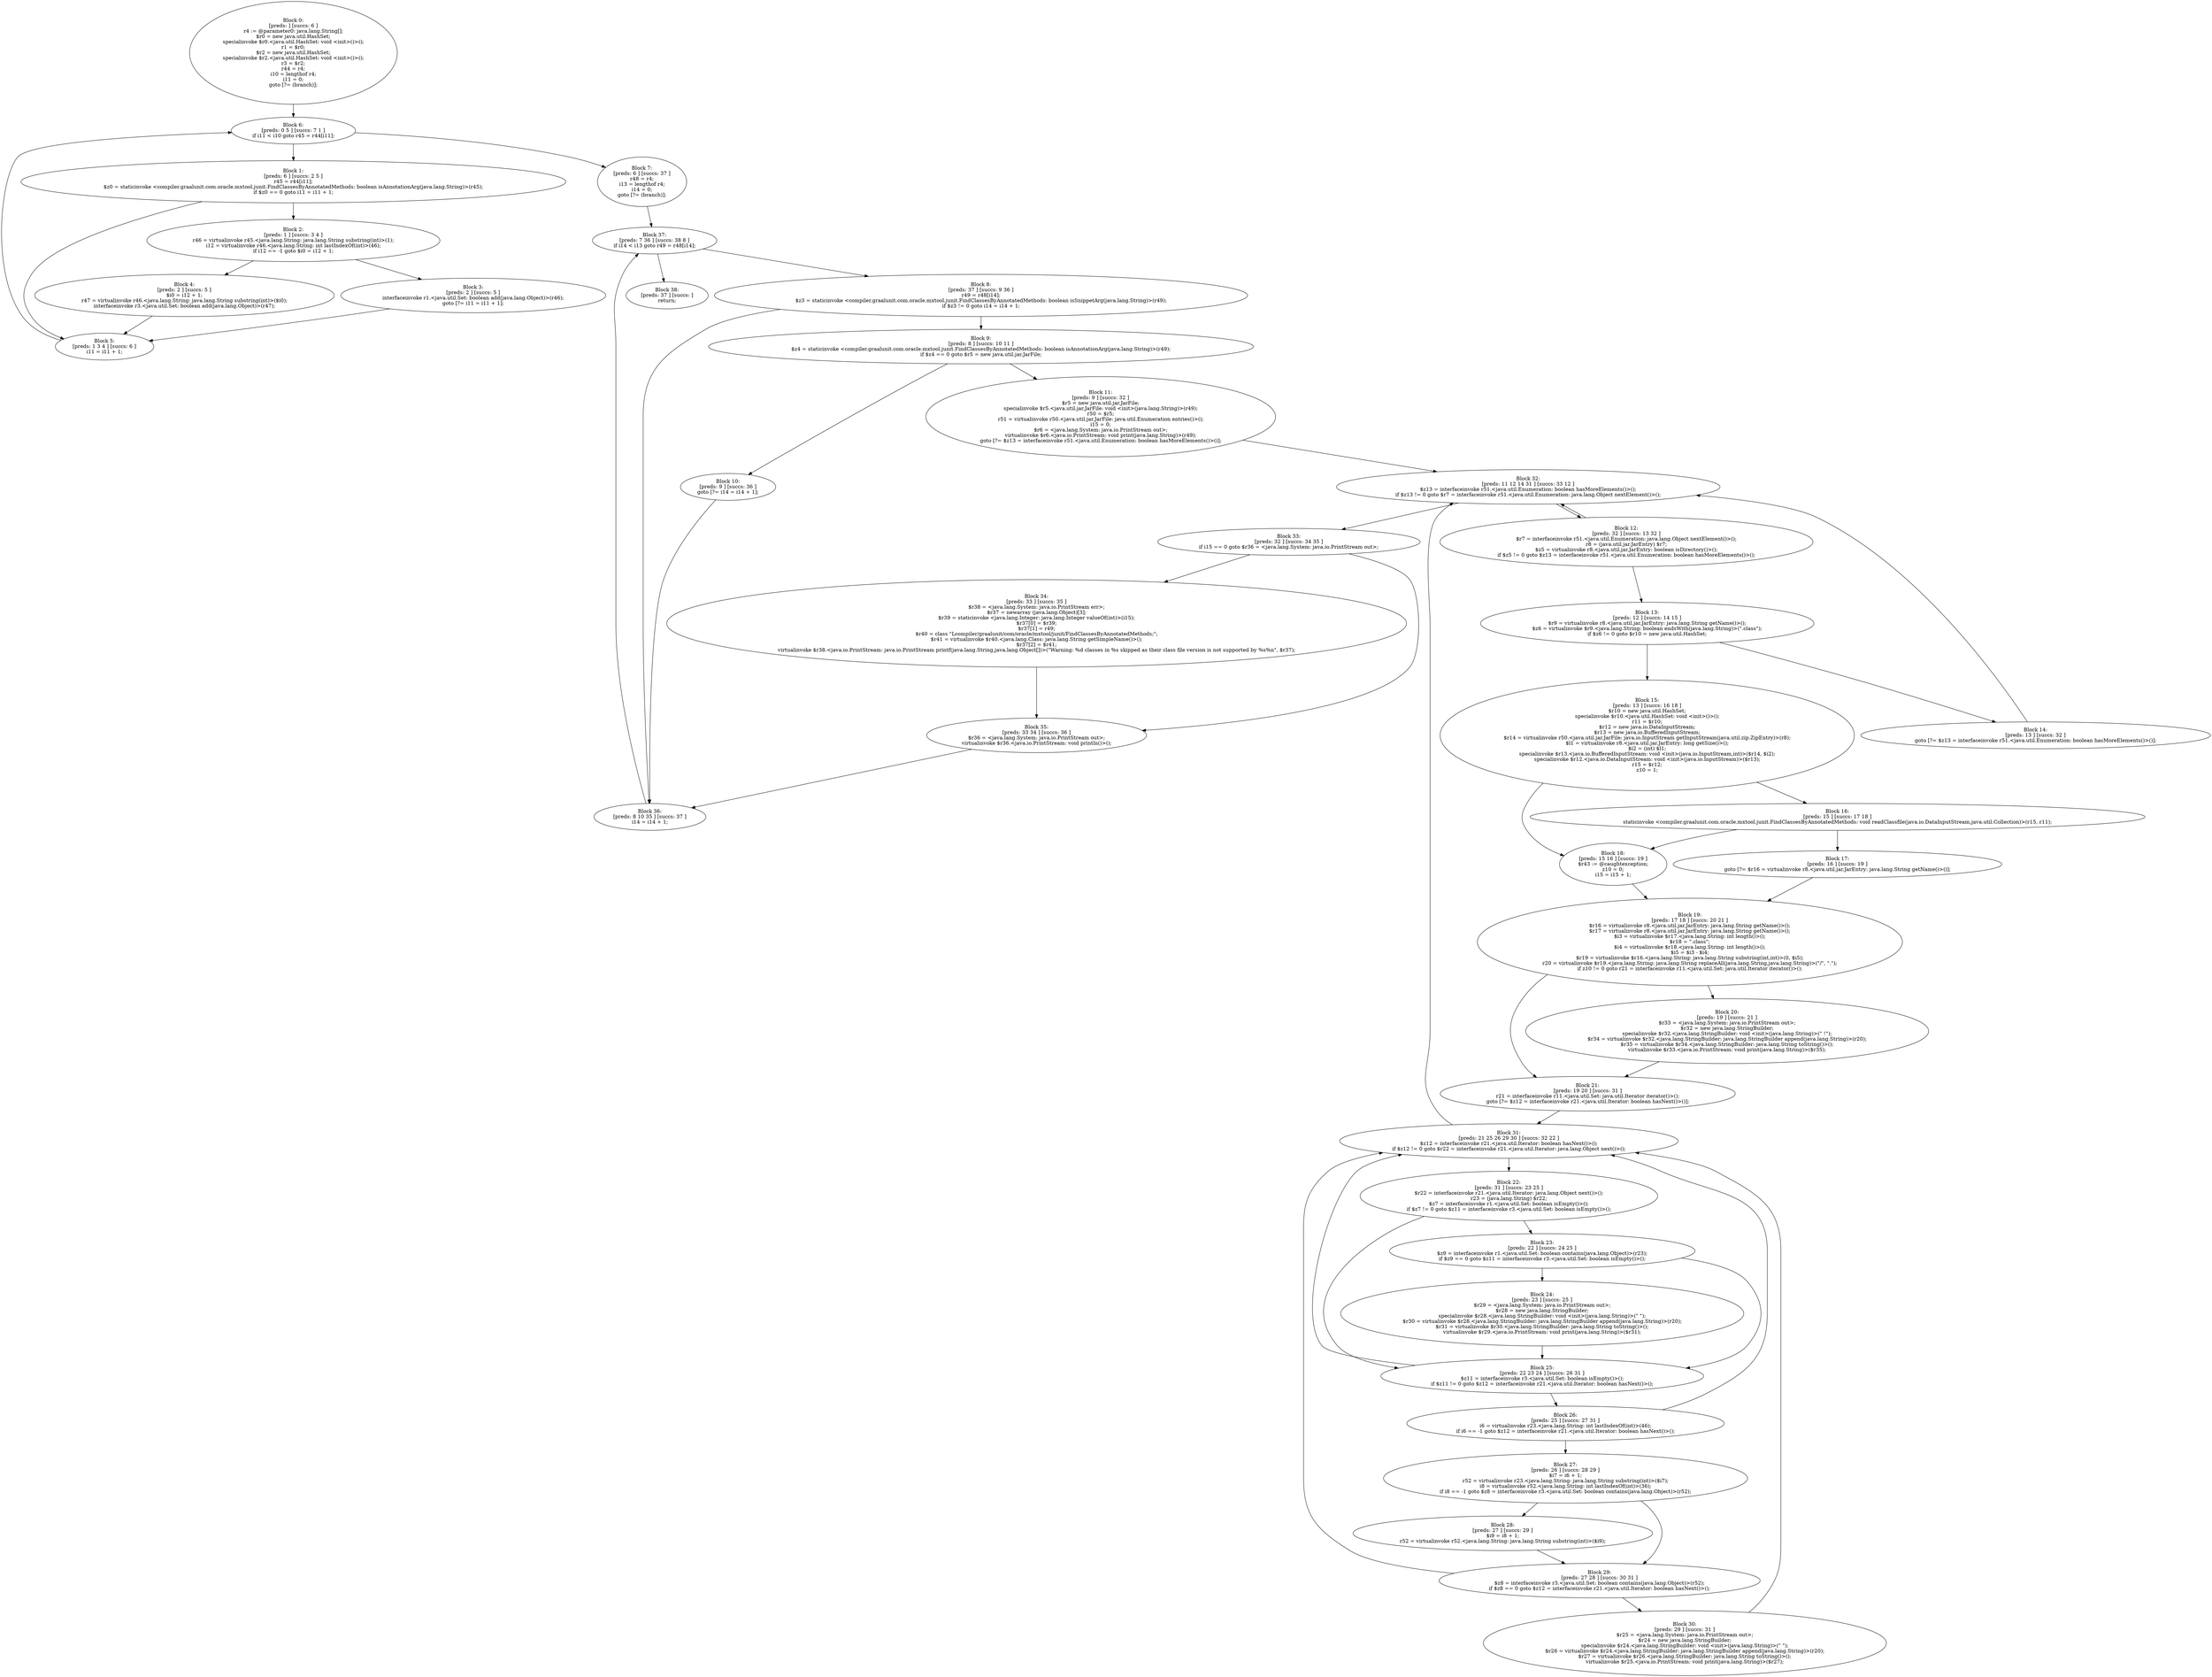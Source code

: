 digraph "unitGraph" {
    "Block 0:
[preds: ] [succs: 6 ]
r4 := @parameter0: java.lang.String[];
$r0 = new java.util.HashSet;
specialinvoke $r0.<java.util.HashSet: void <init>()>();
r1 = $r0;
$r2 = new java.util.HashSet;
specialinvoke $r2.<java.util.HashSet: void <init>()>();
r3 = $r2;
r44 = r4;
i10 = lengthof r4;
i11 = 0;
goto [?= (branch)];
"
    "Block 1:
[preds: 6 ] [succs: 2 5 ]
r45 = r44[i11];
$z0 = staticinvoke <compiler.graalunit.com.oracle.mxtool.junit.FindClassesByAnnotatedMethods: boolean isAnnotationArg(java.lang.String)>(r45);
if $z0 == 0 goto i11 = i11 + 1;
"
    "Block 2:
[preds: 1 ] [succs: 3 4 ]
r46 = virtualinvoke r45.<java.lang.String: java.lang.String substring(int)>(1);
i12 = virtualinvoke r46.<java.lang.String: int lastIndexOf(int)>(46);
if i12 == -1 goto $i0 = i12 + 1;
"
    "Block 3:
[preds: 2 ] [succs: 5 ]
interfaceinvoke r1.<java.util.Set: boolean add(java.lang.Object)>(r46);
goto [?= i11 = i11 + 1];
"
    "Block 4:
[preds: 2 ] [succs: 5 ]
$i0 = i12 + 1;
r47 = virtualinvoke r46.<java.lang.String: java.lang.String substring(int)>($i0);
interfaceinvoke r3.<java.util.Set: boolean add(java.lang.Object)>(r47);
"
    "Block 5:
[preds: 1 3 4 ] [succs: 6 ]
i11 = i11 + 1;
"
    "Block 6:
[preds: 0 5 ] [succs: 7 1 ]
if i11 < i10 goto r45 = r44[i11];
"
    "Block 7:
[preds: 6 ] [succs: 37 ]
r48 = r4;
i13 = lengthof r4;
i14 = 0;
goto [?= (branch)];
"
    "Block 8:
[preds: 37 ] [succs: 9 36 ]
r49 = r48[i14];
$z3 = staticinvoke <compiler.graalunit.com.oracle.mxtool.junit.FindClassesByAnnotatedMethods: boolean isSnippetArg(java.lang.String)>(r49);
if $z3 != 0 goto i14 = i14 + 1;
"
    "Block 9:
[preds: 8 ] [succs: 10 11 ]
$z4 = staticinvoke <compiler.graalunit.com.oracle.mxtool.junit.FindClassesByAnnotatedMethods: boolean isAnnotationArg(java.lang.String)>(r49);
if $z4 == 0 goto $r5 = new java.util.jar.JarFile;
"
    "Block 10:
[preds: 9 ] [succs: 36 ]
goto [?= i14 = i14 + 1];
"
    "Block 11:
[preds: 9 ] [succs: 32 ]
$r5 = new java.util.jar.JarFile;
specialinvoke $r5.<java.util.jar.JarFile: void <init>(java.lang.String)>(r49);
r50 = $r5;
r51 = virtualinvoke r50.<java.util.jar.JarFile: java.util.Enumeration entries()>();
i15 = 0;
$r6 = <java.lang.System: java.io.PrintStream out>;
virtualinvoke $r6.<java.io.PrintStream: void print(java.lang.String)>(r49);
goto [?= $z13 = interfaceinvoke r51.<java.util.Enumeration: boolean hasMoreElements()>()];
"
    "Block 12:
[preds: 32 ] [succs: 13 32 ]
$r7 = interfaceinvoke r51.<java.util.Enumeration: java.lang.Object nextElement()>();
r8 = (java.util.jar.JarEntry) $r7;
$z5 = virtualinvoke r8.<java.util.jar.JarEntry: boolean isDirectory()>();
if $z5 != 0 goto $z13 = interfaceinvoke r51.<java.util.Enumeration: boolean hasMoreElements()>();
"
    "Block 13:
[preds: 12 ] [succs: 14 15 ]
$r9 = virtualinvoke r8.<java.util.jar.JarEntry: java.lang.String getName()>();
$z6 = virtualinvoke $r9.<java.lang.String: boolean endsWith(java.lang.String)>(\".class\");
if $z6 != 0 goto $r10 = new java.util.HashSet;
"
    "Block 14:
[preds: 13 ] [succs: 32 ]
goto [?= $z13 = interfaceinvoke r51.<java.util.Enumeration: boolean hasMoreElements()>()];
"
    "Block 15:
[preds: 13 ] [succs: 16 18 ]
$r10 = new java.util.HashSet;
specialinvoke $r10.<java.util.HashSet: void <init>()>();
r11 = $r10;
$r12 = new java.io.DataInputStream;
$r13 = new java.io.BufferedInputStream;
$r14 = virtualinvoke r50.<java.util.jar.JarFile: java.io.InputStream getInputStream(java.util.zip.ZipEntry)>(r8);
$l1 = virtualinvoke r8.<java.util.jar.JarEntry: long getSize()>();
$i2 = (int) $l1;
specialinvoke $r13.<java.io.BufferedInputStream: void <init>(java.io.InputStream,int)>($r14, $i2);
specialinvoke $r12.<java.io.DataInputStream: void <init>(java.io.InputStream)>($r13);
r15 = $r12;
z10 = 1;
"
    "Block 16:
[preds: 15 ] [succs: 17 18 ]
staticinvoke <compiler.graalunit.com.oracle.mxtool.junit.FindClassesByAnnotatedMethods: void readClassfile(java.io.DataInputStream,java.util.Collection)>(r15, r11);
"
    "Block 17:
[preds: 16 ] [succs: 19 ]
goto [?= $r16 = virtualinvoke r8.<java.util.jar.JarEntry: java.lang.String getName()>()];
"
    "Block 18:
[preds: 15 16 ] [succs: 19 ]
$r43 := @caughtexception;
z10 = 0;
i15 = i15 + 1;
"
    "Block 19:
[preds: 17 18 ] [succs: 20 21 ]
$r16 = virtualinvoke r8.<java.util.jar.JarEntry: java.lang.String getName()>();
$r17 = virtualinvoke r8.<java.util.jar.JarEntry: java.lang.String getName()>();
$i3 = virtualinvoke $r17.<java.lang.String: int length()>();
$r18 = \".class\";
$i4 = virtualinvoke $r18.<java.lang.String: int length()>();
$i5 = $i3 - $i4;
$r19 = virtualinvoke $r16.<java.lang.String: java.lang.String substring(int,int)>(0, $i5);
r20 = virtualinvoke $r19.<java.lang.String: java.lang.String replaceAll(java.lang.String,java.lang.String)>(\"/\", \".\");
if z10 != 0 goto r21 = interfaceinvoke r11.<java.util.Set: java.util.Iterator iterator()>();
"
    "Block 20:
[preds: 19 ] [succs: 21 ]
$r33 = <java.lang.System: java.io.PrintStream out>;
$r32 = new java.lang.StringBuilder;
specialinvoke $r32.<java.lang.StringBuilder: void <init>(java.lang.String)>(\" !\");
$r34 = virtualinvoke $r32.<java.lang.StringBuilder: java.lang.StringBuilder append(java.lang.String)>(r20);
$r35 = virtualinvoke $r34.<java.lang.StringBuilder: java.lang.String toString()>();
virtualinvoke $r33.<java.io.PrintStream: void print(java.lang.String)>($r35);
"
    "Block 21:
[preds: 19 20 ] [succs: 31 ]
r21 = interfaceinvoke r11.<java.util.Set: java.util.Iterator iterator()>();
goto [?= $z12 = interfaceinvoke r21.<java.util.Iterator: boolean hasNext()>()];
"
    "Block 22:
[preds: 31 ] [succs: 23 25 ]
$r22 = interfaceinvoke r21.<java.util.Iterator: java.lang.Object next()>();
r23 = (java.lang.String) $r22;
$z7 = interfaceinvoke r1.<java.util.Set: boolean isEmpty()>();
if $z7 != 0 goto $z11 = interfaceinvoke r3.<java.util.Set: boolean isEmpty()>();
"
    "Block 23:
[preds: 22 ] [succs: 24 25 ]
$z9 = interfaceinvoke r1.<java.util.Set: boolean contains(java.lang.Object)>(r23);
if $z9 == 0 goto $z11 = interfaceinvoke r3.<java.util.Set: boolean isEmpty()>();
"
    "Block 24:
[preds: 23 ] [succs: 25 ]
$r29 = <java.lang.System: java.io.PrintStream out>;
$r28 = new java.lang.StringBuilder;
specialinvoke $r28.<java.lang.StringBuilder: void <init>(java.lang.String)>(\" \");
$r30 = virtualinvoke $r28.<java.lang.StringBuilder: java.lang.StringBuilder append(java.lang.String)>(r20);
$r31 = virtualinvoke $r30.<java.lang.StringBuilder: java.lang.String toString()>();
virtualinvoke $r29.<java.io.PrintStream: void print(java.lang.String)>($r31);
"
    "Block 25:
[preds: 22 23 24 ] [succs: 26 31 ]
$z11 = interfaceinvoke r3.<java.util.Set: boolean isEmpty()>();
if $z11 != 0 goto $z12 = interfaceinvoke r21.<java.util.Iterator: boolean hasNext()>();
"
    "Block 26:
[preds: 25 ] [succs: 27 31 ]
i6 = virtualinvoke r23.<java.lang.String: int lastIndexOf(int)>(46);
if i6 == -1 goto $z12 = interfaceinvoke r21.<java.util.Iterator: boolean hasNext()>();
"
    "Block 27:
[preds: 26 ] [succs: 28 29 ]
$i7 = i6 + 1;
r52 = virtualinvoke r23.<java.lang.String: java.lang.String substring(int)>($i7);
i8 = virtualinvoke r52.<java.lang.String: int lastIndexOf(int)>(36);
if i8 == -1 goto $z8 = interfaceinvoke r3.<java.util.Set: boolean contains(java.lang.Object)>(r52);
"
    "Block 28:
[preds: 27 ] [succs: 29 ]
$i9 = i8 + 1;
r52 = virtualinvoke r52.<java.lang.String: java.lang.String substring(int)>($i9);
"
    "Block 29:
[preds: 27 28 ] [succs: 30 31 ]
$z8 = interfaceinvoke r3.<java.util.Set: boolean contains(java.lang.Object)>(r52);
if $z8 == 0 goto $z12 = interfaceinvoke r21.<java.util.Iterator: boolean hasNext()>();
"
    "Block 30:
[preds: 29 ] [succs: 31 ]
$r25 = <java.lang.System: java.io.PrintStream out>;
$r24 = new java.lang.StringBuilder;
specialinvoke $r24.<java.lang.StringBuilder: void <init>(java.lang.String)>(\" \");
$r26 = virtualinvoke $r24.<java.lang.StringBuilder: java.lang.StringBuilder append(java.lang.String)>(r20);
$r27 = virtualinvoke $r26.<java.lang.StringBuilder: java.lang.String toString()>();
virtualinvoke $r25.<java.io.PrintStream: void print(java.lang.String)>($r27);
"
    "Block 31:
[preds: 21 25 26 29 30 ] [succs: 32 22 ]
$z12 = interfaceinvoke r21.<java.util.Iterator: boolean hasNext()>();
if $z12 != 0 goto $r22 = interfaceinvoke r21.<java.util.Iterator: java.lang.Object next()>();
"
    "Block 32:
[preds: 11 12 14 31 ] [succs: 33 12 ]
$z13 = interfaceinvoke r51.<java.util.Enumeration: boolean hasMoreElements()>();
if $z13 != 0 goto $r7 = interfaceinvoke r51.<java.util.Enumeration: java.lang.Object nextElement()>();
"
    "Block 33:
[preds: 32 ] [succs: 34 35 ]
if i15 == 0 goto $r36 = <java.lang.System: java.io.PrintStream out>;
"
    "Block 34:
[preds: 33 ] [succs: 35 ]
$r38 = <java.lang.System: java.io.PrintStream err>;
$r37 = newarray (java.lang.Object)[3];
$r39 = staticinvoke <java.lang.Integer: java.lang.Integer valueOf(int)>(i15);
$r37[0] = $r39;
$r37[1] = r49;
$r40 = class \"Lcompiler/graalunit/com/oracle/mxtool/junit/FindClassesByAnnotatedMethods;\";
$r41 = virtualinvoke $r40.<java.lang.Class: java.lang.String getSimpleName()>();
$r37[2] = $r41;
virtualinvoke $r38.<java.io.PrintStream: java.io.PrintStream printf(java.lang.String,java.lang.Object[])>(\"Warning: %d classes in %s skipped as their class file version is not supported by %s%n\", $r37);
"
    "Block 35:
[preds: 33 34 ] [succs: 36 ]
$r36 = <java.lang.System: java.io.PrintStream out>;
virtualinvoke $r36.<java.io.PrintStream: void println()>();
"
    "Block 36:
[preds: 8 10 35 ] [succs: 37 ]
i14 = i14 + 1;
"
    "Block 37:
[preds: 7 36 ] [succs: 38 8 ]
if i14 < i13 goto r49 = r48[i14];
"
    "Block 38:
[preds: 37 ] [succs: ]
return;
"
    "Block 0:
[preds: ] [succs: 6 ]
r4 := @parameter0: java.lang.String[];
$r0 = new java.util.HashSet;
specialinvoke $r0.<java.util.HashSet: void <init>()>();
r1 = $r0;
$r2 = new java.util.HashSet;
specialinvoke $r2.<java.util.HashSet: void <init>()>();
r3 = $r2;
r44 = r4;
i10 = lengthof r4;
i11 = 0;
goto [?= (branch)];
"->"Block 6:
[preds: 0 5 ] [succs: 7 1 ]
if i11 < i10 goto r45 = r44[i11];
";
    "Block 1:
[preds: 6 ] [succs: 2 5 ]
r45 = r44[i11];
$z0 = staticinvoke <compiler.graalunit.com.oracle.mxtool.junit.FindClassesByAnnotatedMethods: boolean isAnnotationArg(java.lang.String)>(r45);
if $z0 == 0 goto i11 = i11 + 1;
"->"Block 2:
[preds: 1 ] [succs: 3 4 ]
r46 = virtualinvoke r45.<java.lang.String: java.lang.String substring(int)>(1);
i12 = virtualinvoke r46.<java.lang.String: int lastIndexOf(int)>(46);
if i12 == -1 goto $i0 = i12 + 1;
";
    "Block 1:
[preds: 6 ] [succs: 2 5 ]
r45 = r44[i11];
$z0 = staticinvoke <compiler.graalunit.com.oracle.mxtool.junit.FindClassesByAnnotatedMethods: boolean isAnnotationArg(java.lang.String)>(r45);
if $z0 == 0 goto i11 = i11 + 1;
"->"Block 5:
[preds: 1 3 4 ] [succs: 6 ]
i11 = i11 + 1;
";
    "Block 2:
[preds: 1 ] [succs: 3 4 ]
r46 = virtualinvoke r45.<java.lang.String: java.lang.String substring(int)>(1);
i12 = virtualinvoke r46.<java.lang.String: int lastIndexOf(int)>(46);
if i12 == -1 goto $i0 = i12 + 1;
"->"Block 3:
[preds: 2 ] [succs: 5 ]
interfaceinvoke r1.<java.util.Set: boolean add(java.lang.Object)>(r46);
goto [?= i11 = i11 + 1];
";
    "Block 2:
[preds: 1 ] [succs: 3 4 ]
r46 = virtualinvoke r45.<java.lang.String: java.lang.String substring(int)>(1);
i12 = virtualinvoke r46.<java.lang.String: int lastIndexOf(int)>(46);
if i12 == -1 goto $i0 = i12 + 1;
"->"Block 4:
[preds: 2 ] [succs: 5 ]
$i0 = i12 + 1;
r47 = virtualinvoke r46.<java.lang.String: java.lang.String substring(int)>($i0);
interfaceinvoke r3.<java.util.Set: boolean add(java.lang.Object)>(r47);
";
    "Block 3:
[preds: 2 ] [succs: 5 ]
interfaceinvoke r1.<java.util.Set: boolean add(java.lang.Object)>(r46);
goto [?= i11 = i11 + 1];
"->"Block 5:
[preds: 1 3 4 ] [succs: 6 ]
i11 = i11 + 1;
";
    "Block 4:
[preds: 2 ] [succs: 5 ]
$i0 = i12 + 1;
r47 = virtualinvoke r46.<java.lang.String: java.lang.String substring(int)>($i0);
interfaceinvoke r3.<java.util.Set: boolean add(java.lang.Object)>(r47);
"->"Block 5:
[preds: 1 3 4 ] [succs: 6 ]
i11 = i11 + 1;
";
    "Block 5:
[preds: 1 3 4 ] [succs: 6 ]
i11 = i11 + 1;
"->"Block 6:
[preds: 0 5 ] [succs: 7 1 ]
if i11 < i10 goto r45 = r44[i11];
";
    "Block 6:
[preds: 0 5 ] [succs: 7 1 ]
if i11 < i10 goto r45 = r44[i11];
"->"Block 7:
[preds: 6 ] [succs: 37 ]
r48 = r4;
i13 = lengthof r4;
i14 = 0;
goto [?= (branch)];
";
    "Block 6:
[preds: 0 5 ] [succs: 7 1 ]
if i11 < i10 goto r45 = r44[i11];
"->"Block 1:
[preds: 6 ] [succs: 2 5 ]
r45 = r44[i11];
$z0 = staticinvoke <compiler.graalunit.com.oracle.mxtool.junit.FindClassesByAnnotatedMethods: boolean isAnnotationArg(java.lang.String)>(r45);
if $z0 == 0 goto i11 = i11 + 1;
";
    "Block 7:
[preds: 6 ] [succs: 37 ]
r48 = r4;
i13 = lengthof r4;
i14 = 0;
goto [?= (branch)];
"->"Block 37:
[preds: 7 36 ] [succs: 38 8 ]
if i14 < i13 goto r49 = r48[i14];
";
    "Block 8:
[preds: 37 ] [succs: 9 36 ]
r49 = r48[i14];
$z3 = staticinvoke <compiler.graalunit.com.oracle.mxtool.junit.FindClassesByAnnotatedMethods: boolean isSnippetArg(java.lang.String)>(r49);
if $z3 != 0 goto i14 = i14 + 1;
"->"Block 9:
[preds: 8 ] [succs: 10 11 ]
$z4 = staticinvoke <compiler.graalunit.com.oracle.mxtool.junit.FindClassesByAnnotatedMethods: boolean isAnnotationArg(java.lang.String)>(r49);
if $z4 == 0 goto $r5 = new java.util.jar.JarFile;
";
    "Block 8:
[preds: 37 ] [succs: 9 36 ]
r49 = r48[i14];
$z3 = staticinvoke <compiler.graalunit.com.oracle.mxtool.junit.FindClassesByAnnotatedMethods: boolean isSnippetArg(java.lang.String)>(r49);
if $z3 != 0 goto i14 = i14 + 1;
"->"Block 36:
[preds: 8 10 35 ] [succs: 37 ]
i14 = i14 + 1;
";
    "Block 9:
[preds: 8 ] [succs: 10 11 ]
$z4 = staticinvoke <compiler.graalunit.com.oracle.mxtool.junit.FindClassesByAnnotatedMethods: boolean isAnnotationArg(java.lang.String)>(r49);
if $z4 == 0 goto $r5 = new java.util.jar.JarFile;
"->"Block 10:
[preds: 9 ] [succs: 36 ]
goto [?= i14 = i14 + 1];
";
    "Block 9:
[preds: 8 ] [succs: 10 11 ]
$z4 = staticinvoke <compiler.graalunit.com.oracle.mxtool.junit.FindClassesByAnnotatedMethods: boolean isAnnotationArg(java.lang.String)>(r49);
if $z4 == 0 goto $r5 = new java.util.jar.JarFile;
"->"Block 11:
[preds: 9 ] [succs: 32 ]
$r5 = new java.util.jar.JarFile;
specialinvoke $r5.<java.util.jar.JarFile: void <init>(java.lang.String)>(r49);
r50 = $r5;
r51 = virtualinvoke r50.<java.util.jar.JarFile: java.util.Enumeration entries()>();
i15 = 0;
$r6 = <java.lang.System: java.io.PrintStream out>;
virtualinvoke $r6.<java.io.PrintStream: void print(java.lang.String)>(r49);
goto [?= $z13 = interfaceinvoke r51.<java.util.Enumeration: boolean hasMoreElements()>()];
";
    "Block 10:
[preds: 9 ] [succs: 36 ]
goto [?= i14 = i14 + 1];
"->"Block 36:
[preds: 8 10 35 ] [succs: 37 ]
i14 = i14 + 1;
";
    "Block 11:
[preds: 9 ] [succs: 32 ]
$r5 = new java.util.jar.JarFile;
specialinvoke $r5.<java.util.jar.JarFile: void <init>(java.lang.String)>(r49);
r50 = $r5;
r51 = virtualinvoke r50.<java.util.jar.JarFile: java.util.Enumeration entries()>();
i15 = 0;
$r6 = <java.lang.System: java.io.PrintStream out>;
virtualinvoke $r6.<java.io.PrintStream: void print(java.lang.String)>(r49);
goto [?= $z13 = interfaceinvoke r51.<java.util.Enumeration: boolean hasMoreElements()>()];
"->"Block 32:
[preds: 11 12 14 31 ] [succs: 33 12 ]
$z13 = interfaceinvoke r51.<java.util.Enumeration: boolean hasMoreElements()>();
if $z13 != 0 goto $r7 = interfaceinvoke r51.<java.util.Enumeration: java.lang.Object nextElement()>();
";
    "Block 12:
[preds: 32 ] [succs: 13 32 ]
$r7 = interfaceinvoke r51.<java.util.Enumeration: java.lang.Object nextElement()>();
r8 = (java.util.jar.JarEntry) $r7;
$z5 = virtualinvoke r8.<java.util.jar.JarEntry: boolean isDirectory()>();
if $z5 != 0 goto $z13 = interfaceinvoke r51.<java.util.Enumeration: boolean hasMoreElements()>();
"->"Block 13:
[preds: 12 ] [succs: 14 15 ]
$r9 = virtualinvoke r8.<java.util.jar.JarEntry: java.lang.String getName()>();
$z6 = virtualinvoke $r9.<java.lang.String: boolean endsWith(java.lang.String)>(\".class\");
if $z6 != 0 goto $r10 = new java.util.HashSet;
";
    "Block 12:
[preds: 32 ] [succs: 13 32 ]
$r7 = interfaceinvoke r51.<java.util.Enumeration: java.lang.Object nextElement()>();
r8 = (java.util.jar.JarEntry) $r7;
$z5 = virtualinvoke r8.<java.util.jar.JarEntry: boolean isDirectory()>();
if $z5 != 0 goto $z13 = interfaceinvoke r51.<java.util.Enumeration: boolean hasMoreElements()>();
"->"Block 32:
[preds: 11 12 14 31 ] [succs: 33 12 ]
$z13 = interfaceinvoke r51.<java.util.Enumeration: boolean hasMoreElements()>();
if $z13 != 0 goto $r7 = interfaceinvoke r51.<java.util.Enumeration: java.lang.Object nextElement()>();
";
    "Block 13:
[preds: 12 ] [succs: 14 15 ]
$r9 = virtualinvoke r8.<java.util.jar.JarEntry: java.lang.String getName()>();
$z6 = virtualinvoke $r9.<java.lang.String: boolean endsWith(java.lang.String)>(\".class\");
if $z6 != 0 goto $r10 = new java.util.HashSet;
"->"Block 14:
[preds: 13 ] [succs: 32 ]
goto [?= $z13 = interfaceinvoke r51.<java.util.Enumeration: boolean hasMoreElements()>()];
";
    "Block 13:
[preds: 12 ] [succs: 14 15 ]
$r9 = virtualinvoke r8.<java.util.jar.JarEntry: java.lang.String getName()>();
$z6 = virtualinvoke $r9.<java.lang.String: boolean endsWith(java.lang.String)>(\".class\");
if $z6 != 0 goto $r10 = new java.util.HashSet;
"->"Block 15:
[preds: 13 ] [succs: 16 18 ]
$r10 = new java.util.HashSet;
specialinvoke $r10.<java.util.HashSet: void <init>()>();
r11 = $r10;
$r12 = new java.io.DataInputStream;
$r13 = new java.io.BufferedInputStream;
$r14 = virtualinvoke r50.<java.util.jar.JarFile: java.io.InputStream getInputStream(java.util.zip.ZipEntry)>(r8);
$l1 = virtualinvoke r8.<java.util.jar.JarEntry: long getSize()>();
$i2 = (int) $l1;
specialinvoke $r13.<java.io.BufferedInputStream: void <init>(java.io.InputStream,int)>($r14, $i2);
specialinvoke $r12.<java.io.DataInputStream: void <init>(java.io.InputStream)>($r13);
r15 = $r12;
z10 = 1;
";
    "Block 14:
[preds: 13 ] [succs: 32 ]
goto [?= $z13 = interfaceinvoke r51.<java.util.Enumeration: boolean hasMoreElements()>()];
"->"Block 32:
[preds: 11 12 14 31 ] [succs: 33 12 ]
$z13 = interfaceinvoke r51.<java.util.Enumeration: boolean hasMoreElements()>();
if $z13 != 0 goto $r7 = interfaceinvoke r51.<java.util.Enumeration: java.lang.Object nextElement()>();
";
    "Block 15:
[preds: 13 ] [succs: 16 18 ]
$r10 = new java.util.HashSet;
specialinvoke $r10.<java.util.HashSet: void <init>()>();
r11 = $r10;
$r12 = new java.io.DataInputStream;
$r13 = new java.io.BufferedInputStream;
$r14 = virtualinvoke r50.<java.util.jar.JarFile: java.io.InputStream getInputStream(java.util.zip.ZipEntry)>(r8);
$l1 = virtualinvoke r8.<java.util.jar.JarEntry: long getSize()>();
$i2 = (int) $l1;
specialinvoke $r13.<java.io.BufferedInputStream: void <init>(java.io.InputStream,int)>($r14, $i2);
specialinvoke $r12.<java.io.DataInputStream: void <init>(java.io.InputStream)>($r13);
r15 = $r12;
z10 = 1;
"->"Block 16:
[preds: 15 ] [succs: 17 18 ]
staticinvoke <compiler.graalunit.com.oracle.mxtool.junit.FindClassesByAnnotatedMethods: void readClassfile(java.io.DataInputStream,java.util.Collection)>(r15, r11);
";
    "Block 15:
[preds: 13 ] [succs: 16 18 ]
$r10 = new java.util.HashSet;
specialinvoke $r10.<java.util.HashSet: void <init>()>();
r11 = $r10;
$r12 = new java.io.DataInputStream;
$r13 = new java.io.BufferedInputStream;
$r14 = virtualinvoke r50.<java.util.jar.JarFile: java.io.InputStream getInputStream(java.util.zip.ZipEntry)>(r8);
$l1 = virtualinvoke r8.<java.util.jar.JarEntry: long getSize()>();
$i2 = (int) $l1;
specialinvoke $r13.<java.io.BufferedInputStream: void <init>(java.io.InputStream,int)>($r14, $i2);
specialinvoke $r12.<java.io.DataInputStream: void <init>(java.io.InputStream)>($r13);
r15 = $r12;
z10 = 1;
"->"Block 18:
[preds: 15 16 ] [succs: 19 ]
$r43 := @caughtexception;
z10 = 0;
i15 = i15 + 1;
";
    "Block 16:
[preds: 15 ] [succs: 17 18 ]
staticinvoke <compiler.graalunit.com.oracle.mxtool.junit.FindClassesByAnnotatedMethods: void readClassfile(java.io.DataInputStream,java.util.Collection)>(r15, r11);
"->"Block 17:
[preds: 16 ] [succs: 19 ]
goto [?= $r16 = virtualinvoke r8.<java.util.jar.JarEntry: java.lang.String getName()>()];
";
    "Block 16:
[preds: 15 ] [succs: 17 18 ]
staticinvoke <compiler.graalunit.com.oracle.mxtool.junit.FindClassesByAnnotatedMethods: void readClassfile(java.io.DataInputStream,java.util.Collection)>(r15, r11);
"->"Block 18:
[preds: 15 16 ] [succs: 19 ]
$r43 := @caughtexception;
z10 = 0;
i15 = i15 + 1;
";
    "Block 17:
[preds: 16 ] [succs: 19 ]
goto [?= $r16 = virtualinvoke r8.<java.util.jar.JarEntry: java.lang.String getName()>()];
"->"Block 19:
[preds: 17 18 ] [succs: 20 21 ]
$r16 = virtualinvoke r8.<java.util.jar.JarEntry: java.lang.String getName()>();
$r17 = virtualinvoke r8.<java.util.jar.JarEntry: java.lang.String getName()>();
$i3 = virtualinvoke $r17.<java.lang.String: int length()>();
$r18 = \".class\";
$i4 = virtualinvoke $r18.<java.lang.String: int length()>();
$i5 = $i3 - $i4;
$r19 = virtualinvoke $r16.<java.lang.String: java.lang.String substring(int,int)>(0, $i5);
r20 = virtualinvoke $r19.<java.lang.String: java.lang.String replaceAll(java.lang.String,java.lang.String)>(\"/\", \".\");
if z10 != 0 goto r21 = interfaceinvoke r11.<java.util.Set: java.util.Iterator iterator()>();
";
    "Block 18:
[preds: 15 16 ] [succs: 19 ]
$r43 := @caughtexception;
z10 = 0;
i15 = i15 + 1;
"->"Block 19:
[preds: 17 18 ] [succs: 20 21 ]
$r16 = virtualinvoke r8.<java.util.jar.JarEntry: java.lang.String getName()>();
$r17 = virtualinvoke r8.<java.util.jar.JarEntry: java.lang.String getName()>();
$i3 = virtualinvoke $r17.<java.lang.String: int length()>();
$r18 = \".class\";
$i4 = virtualinvoke $r18.<java.lang.String: int length()>();
$i5 = $i3 - $i4;
$r19 = virtualinvoke $r16.<java.lang.String: java.lang.String substring(int,int)>(0, $i5);
r20 = virtualinvoke $r19.<java.lang.String: java.lang.String replaceAll(java.lang.String,java.lang.String)>(\"/\", \".\");
if z10 != 0 goto r21 = interfaceinvoke r11.<java.util.Set: java.util.Iterator iterator()>();
";
    "Block 19:
[preds: 17 18 ] [succs: 20 21 ]
$r16 = virtualinvoke r8.<java.util.jar.JarEntry: java.lang.String getName()>();
$r17 = virtualinvoke r8.<java.util.jar.JarEntry: java.lang.String getName()>();
$i3 = virtualinvoke $r17.<java.lang.String: int length()>();
$r18 = \".class\";
$i4 = virtualinvoke $r18.<java.lang.String: int length()>();
$i5 = $i3 - $i4;
$r19 = virtualinvoke $r16.<java.lang.String: java.lang.String substring(int,int)>(0, $i5);
r20 = virtualinvoke $r19.<java.lang.String: java.lang.String replaceAll(java.lang.String,java.lang.String)>(\"/\", \".\");
if z10 != 0 goto r21 = interfaceinvoke r11.<java.util.Set: java.util.Iterator iterator()>();
"->"Block 20:
[preds: 19 ] [succs: 21 ]
$r33 = <java.lang.System: java.io.PrintStream out>;
$r32 = new java.lang.StringBuilder;
specialinvoke $r32.<java.lang.StringBuilder: void <init>(java.lang.String)>(\" !\");
$r34 = virtualinvoke $r32.<java.lang.StringBuilder: java.lang.StringBuilder append(java.lang.String)>(r20);
$r35 = virtualinvoke $r34.<java.lang.StringBuilder: java.lang.String toString()>();
virtualinvoke $r33.<java.io.PrintStream: void print(java.lang.String)>($r35);
";
    "Block 19:
[preds: 17 18 ] [succs: 20 21 ]
$r16 = virtualinvoke r8.<java.util.jar.JarEntry: java.lang.String getName()>();
$r17 = virtualinvoke r8.<java.util.jar.JarEntry: java.lang.String getName()>();
$i3 = virtualinvoke $r17.<java.lang.String: int length()>();
$r18 = \".class\";
$i4 = virtualinvoke $r18.<java.lang.String: int length()>();
$i5 = $i3 - $i4;
$r19 = virtualinvoke $r16.<java.lang.String: java.lang.String substring(int,int)>(0, $i5);
r20 = virtualinvoke $r19.<java.lang.String: java.lang.String replaceAll(java.lang.String,java.lang.String)>(\"/\", \".\");
if z10 != 0 goto r21 = interfaceinvoke r11.<java.util.Set: java.util.Iterator iterator()>();
"->"Block 21:
[preds: 19 20 ] [succs: 31 ]
r21 = interfaceinvoke r11.<java.util.Set: java.util.Iterator iterator()>();
goto [?= $z12 = interfaceinvoke r21.<java.util.Iterator: boolean hasNext()>()];
";
    "Block 20:
[preds: 19 ] [succs: 21 ]
$r33 = <java.lang.System: java.io.PrintStream out>;
$r32 = new java.lang.StringBuilder;
specialinvoke $r32.<java.lang.StringBuilder: void <init>(java.lang.String)>(\" !\");
$r34 = virtualinvoke $r32.<java.lang.StringBuilder: java.lang.StringBuilder append(java.lang.String)>(r20);
$r35 = virtualinvoke $r34.<java.lang.StringBuilder: java.lang.String toString()>();
virtualinvoke $r33.<java.io.PrintStream: void print(java.lang.String)>($r35);
"->"Block 21:
[preds: 19 20 ] [succs: 31 ]
r21 = interfaceinvoke r11.<java.util.Set: java.util.Iterator iterator()>();
goto [?= $z12 = interfaceinvoke r21.<java.util.Iterator: boolean hasNext()>()];
";
    "Block 21:
[preds: 19 20 ] [succs: 31 ]
r21 = interfaceinvoke r11.<java.util.Set: java.util.Iterator iterator()>();
goto [?= $z12 = interfaceinvoke r21.<java.util.Iterator: boolean hasNext()>()];
"->"Block 31:
[preds: 21 25 26 29 30 ] [succs: 32 22 ]
$z12 = interfaceinvoke r21.<java.util.Iterator: boolean hasNext()>();
if $z12 != 0 goto $r22 = interfaceinvoke r21.<java.util.Iterator: java.lang.Object next()>();
";
    "Block 22:
[preds: 31 ] [succs: 23 25 ]
$r22 = interfaceinvoke r21.<java.util.Iterator: java.lang.Object next()>();
r23 = (java.lang.String) $r22;
$z7 = interfaceinvoke r1.<java.util.Set: boolean isEmpty()>();
if $z7 != 0 goto $z11 = interfaceinvoke r3.<java.util.Set: boolean isEmpty()>();
"->"Block 23:
[preds: 22 ] [succs: 24 25 ]
$z9 = interfaceinvoke r1.<java.util.Set: boolean contains(java.lang.Object)>(r23);
if $z9 == 0 goto $z11 = interfaceinvoke r3.<java.util.Set: boolean isEmpty()>();
";
    "Block 22:
[preds: 31 ] [succs: 23 25 ]
$r22 = interfaceinvoke r21.<java.util.Iterator: java.lang.Object next()>();
r23 = (java.lang.String) $r22;
$z7 = interfaceinvoke r1.<java.util.Set: boolean isEmpty()>();
if $z7 != 0 goto $z11 = interfaceinvoke r3.<java.util.Set: boolean isEmpty()>();
"->"Block 25:
[preds: 22 23 24 ] [succs: 26 31 ]
$z11 = interfaceinvoke r3.<java.util.Set: boolean isEmpty()>();
if $z11 != 0 goto $z12 = interfaceinvoke r21.<java.util.Iterator: boolean hasNext()>();
";
    "Block 23:
[preds: 22 ] [succs: 24 25 ]
$z9 = interfaceinvoke r1.<java.util.Set: boolean contains(java.lang.Object)>(r23);
if $z9 == 0 goto $z11 = interfaceinvoke r3.<java.util.Set: boolean isEmpty()>();
"->"Block 24:
[preds: 23 ] [succs: 25 ]
$r29 = <java.lang.System: java.io.PrintStream out>;
$r28 = new java.lang.StringBuilder;
specialinvoke $r28.<java.lang.StringBuilder: void <init>(java.lang.String)>(\" \");
$r30 = virtualinvoke $r28.<java.lang.StringBuilder: java.lang.StringBuilder append(java.lang.String)>(r20);
$r31 = virtualinvoke $r30.<java.lang.StringBuilder: java.lang.String toString()>();
virtualinvoke $r29.<java.io.PrintStream: void print(java.lang.String)>($r31);
";
    "Block 23:
[preds: 22 ] [succs: 24 25 ]
$z9 = interfaceinvoke r1.<java.util.Set: boolean contains(java.lang.Object)>(r23);
if $z9 == 0 goto $z11 = interfaceinvoke r3.<java.util.Set: boolean isEmpty()>();
"->"Block 25:
[preds: 22 23 24 ] [succs: 26 31 ]
$z11 = interfaceinvoke r3.<java.util.Set: boolean isEmpty()>();
if $z11 != 0 goto $z12 = interfaceinvoke r21.<java.util.Iterator: boolean hasNext()>();
";
    "Block 24:
[preds: 23 ] [succs: 25 ]
$r29 = <java.lang.System: java.io.PrintStream out>;
$r28 = new java.lang.StringBuilder;
specialinvoke $r28.<java.lang.StringBuilder: void <init>(java.lang.String)>(\" \");
$r30 = virtualinvoke $r28.<java.lang.StringBuilder: java.lang.StringBuilder append(java.lang.String)>(r20);
$r31 = virtualinvoke $r30.<java.lang.StringBuilder: java.lang.String toString()>();
virtualinvoke $r29.<java.io.PrintStream: void print(java.lang.String)>($r31);
"->"Block 25:
[preds: 22 23 24 ] [succs: 26 31 ]
$z11 = interfaceinvoke r3.<java.util.Set: boolean isEmpty()>();
if $z11 != 0 goto $z12 = interfaceinvoke r21.<java.util.Iterator: boolean hasNext()>();
";
    "Block 25:
[preds: 22 23 24 ] [succs: 26 31 ]
$z11 = interfaceinvoke r3.<java.util.Set: boolean isEmpty()>();
if $z11 != 0 goto $z12 = interfaceinvoke r21.<java.util.Iterator: boolean hasNext()>();
"->"Block 26:
[preds: 25 ] [succs: 27 31 ]
i6 = virtualinvoke r23.<java.lang.String: int lastIndexOf(int)>(46);
if i6 == -1 goto $z12 = interfaceinvoke r21.<java.util.Iterator: boolean hasNext()>();
";
    "Block 25:
[preds: 22 23 24 ] [succs: 26 31 ]
$z11 = interfaceinvoke r3.<java.util.Set: boolean isEmpty()>();
if $z11 != 0 goto $z12 = interfaceinvoke r21.<java.util.Iterator: boolean hasNext()>();
"->"Block 31:
[preds: 21 25 26 29 30 ] [succs: 32 22 ]
$z12 = interfaceinvoke r21.<java.util.Iterator: boolean hasNext()>();
if $z12 != 0 goto $r22 = interfaceinvoke r21.<java.util.Iterator: java.lang.Object next()>();
";
    "Block 26:
[preds: 25 ] [succs: 27 31 ]
i6 = virtualinvoke r23.<java.lang.String: int lastIndexOf(int)>(46);
if i6 == -1 goto $z12 = interfaceinvoke r21.<java.util.Iterator: boolean hasNext()>();
"->"Block 27:
[preds: 26 ] [succs: 28 29 ]
$i7 = i6 + 1;
r52 = virtualinvoke r23.<java.lang.String: java.lang.String substring(int)>($i7);
i8 = virtualinvoke r52.<java.lang.String: int lastIndexOf(int)>(36);
if i8 == -1 goto $z8 = interfaceinvoke r3.<java.util.Set: boolean contains(java.lang.Object)>(r52);
";
    "Block 26:
[preds: 25 ] [succs: 27 31 ]
i6 = virtualinvoke r23.<java.lang.String: int lastIndexOf(int)>(46);
if i6 == -1 goto $z12 = interfaceinvoke r21.<java.util.Iterator: boolean hasNext()>();
"->"Block 31:
[preds: 21 25 26 29 30 ] [succs: 32 22 ]
$z12 = interfaceinvoke r21.<java.util.Iterator: boolean hasNext()>();
if $z12 != 0 goto $r22 = interfaceinvoke r21.<java.util.Iterator: java.lang.Object next()>();
";
    "Block 27:
[preds: 26 ] [succs: 28 29 ]
$i7 = i6 + 1;
r52 = virtualinvoke r23.<java.lang.String: java.lang.String substring(int)>($i7);
i8 = virtualinvoke r52.<java.lang.String: int lastIndexOf(int)>(36);
if i8 == -1 goto $z8 = interfaceinvoke r3.<java.util.Set: boolean contains(java.lang.Object)>(r52);
"->"Block 28:
[preds: 27 ] [succs: 29 ]
$i9 = i8 + 1;
r52 = virtualinvoke r52.<java.lang.String: java.lang.String substring(int)>($i9);
";
    "Block 27:
[preds: 26 ] [succs: 28 29 ]
$i7 = i6 + 1;
r52 = virtualinvoke r23.<java.lang.String: java.lang.String substring(int)>($i7);
i8 = virtualinvoke r52.<java.lang.String: int lastIndexOf(int)>(36);
if i8 == -1 goto $z8 = interfaceinvoke r3.<java.util.Set: boolean contains(java.lang.Object)>(r52);
"->"Block 29:
[preds: 27 28 ] [succs: 30 31 ]
$z8 = interfaceinvoke r3.<java.util.Set: boolean contains(java.lang.Object)>(r52);
if $z8 == 0 goto $z12 = interfaceinvoke r21.<java.util.Iterator: boolean hasNext()>();
";
    "Block 28:
[preds: 27 ] [succs: 29 ]
$i9 = i8 + 1;
r52 = virtualinvoke r52.<java.lang.String: java.lang.String substring(int)>($i9);
"->"Block 29:
[preds: 27 28 ] [succs: 30 31 ]
$z8 = interfaceinvoke r3.<java.util.Set: boolean contains(java.lang.Object)>(r52);
if $z8 == 0 goto $z12 = interfaceinvoke r21.<java.util.Iterator: boolean hasNext()>();
";
    "Block 29:
[preds: 27 28 ] [succs: 30 31 ]
$z8 = interfaceinvoke r3.<java.util.Set: boolean contains(java.lang.Object)>(r52);
if $z8 == 0 goto $z12 = interfaceinvoke r21.<java.util.Iterator: boolean hasNext()>();
"->"Block 30:
[preds: 29 ] [succs: 31 ]
$r25 = <java.lang.System: java.io.PrintStream out>;
$r24 = new java.lang.StringBuilder;
specialinvoke $r24.<java.lang.StringBuilder: void <init>(java.lang.String)>(\" \");
$r26 = virtualinvoke $r24.<java.lang.StringBuilder: java.lang.StringBuilder append(java.lang.String)>(r20);
$r27 = virtualinvoke $r26.<java.lang.StringBuilder: java.lang.String toString()>();
virtualinvoke $r25.<java.io.PrintStream: void print(java.lang.String)>($r27);
";
    "Block 29:
[preds: 27 28 ] [succs: 30 31 ]
$z8 = interfaceinvoke r3.<java.util.Set: boolean contains(java.lang.Object)>(r52);
if $z8 == 0 goto $z12 = interfaceinvoke r21.<java.util.Iterator: boolean hasNext()>();
"->"Block 31:
[preds: 21 25 26 29 30 ] [succs: 32 22 ]
$z12 = interfaceinvoke r21.<java.util.Iterator: boolean hasNext()>();
if $z12 != 0 goto $r22 = interfaceinvoke r21.<java.util.Iterator: java.lang.Object next()>();
";
    "Block 30:
[preds: 29 ] [succs: 31 ]
$r25 = <java.lang.System: java.io.PrintStream out>;
$r24 = new java.lang.StringBuilder;
specialinvoke $r24.<java.lang.StringBuilder: void <init>(java.lang.String)>(\" \");
$r26 = virtualinvoke $r24.<java.lang.StringBuilder: java.lang.StringBuilder append(java.lang.String)>(r20);
$r27 = virtualinvoke $r26.<java.lang.StringBuilder: java.lang.String toString()>();
virtualinvoke $r25.<java.io.PrintStream: void print(java.lang.String)>($r27);
"->"Block 31:
[preds: 21 25 26 29 30 ] [succs: 32 22 ]
$z12 = interfaceinvoke r21.<java.util.Iterator: boolean hasNext()>();
if $z12 != 0 goto $r22 = interfaceinvoke r21.<java.util.Iterator: java.lang.Object next()>();
";
    "Block 31:
[preds: 21 25 26 29 30 ] [succs: 32 22 ]
$z12 = interfaceinvoke r21.<java.util.Iterator: boolean hasNext()>();
if $z12 != 0 goto $r22 = interfaceinvoke r21.<java.util.Iterator: java.lang.Object next()>();
"->"Block 32:
[preds: 11 12 14 31 ] [succs: 33 12 ]
$z13 = interfaceinvoke r51.<java.util.Enumeration: boolean hasMoreElements()>();
if $z13 != 0 goto $r7 = interfaceinvoke r51.<java.util.Enumeration: java.lang.Object nextElement()>();
";
    "Block 31:
[preds: 21 25 26 29 30 ] [succs: 32 22 ]
$z12 = interfaceinvoke r21.<java.util.Iterator: boolean hasNext()>();
if $z12 != 0 goto $r22 = interfaceinvoke r21.<java.util.Iterator: java.lang.Object next()>();
"->"Block 22:
[preds: 31 ] [succs: 23 25 ]
$r22 = interfaceinvoke r21.<java.util.Iterator: java.lang.Object next()>();
r23 = (java.lang.String) $r22;
$z7 = interfaceinvoke r1.<java.util.Set: boolean isEmpty()>();
if $z7 != 0 goto $z11 = interfaceinvoke r3.<java.util.Set: boolean isEmpty()>();
";
    "Block 32:
[preds: 11 12 14 31 ] [succs: 33 12 ]
$z13 = interfaceinvoke r51.<java.util.Enumeration: boolean hasMoreElements()>();
if $z13 != 0 goto $r7 = interfaceinvoke r51.<java.util.Enumeration: java.lang.Object nextElement()>();
"->"Block 33:
[preds: 32 ] [succs: 34 35 ]
if i15 == 0 goto $r36 = <java.lang.System: java.io.PrintStream out>;
";
    "Block 32:
[preds: 11 12 14 31 ] [succs: 33 12 ]
$z13 = interfaceinvoke r51.<java.util.Enumeration: boolean hasMoreElements()>();
if $z13 != 0 goto $r7 = interfaceinvoke r51.<java.util.Enumeration: java.lang.Object nextElement()>();
"->"Block 12:
[preds: 32 ] [succs: 13 32 ]
$r7 = interfaceinvoke r51.<java.util.Enumeration: java.lang.Object nextElement()>();
r8 = (java.util.jar.JarEntry) $r7;
$z5 = virtualinvoke r8.<java.util.jar.JarEntry: boolean isDirectory()>();
if $z5 != 0 goto $z13 = interfaceinvoke r51.<java.util.Enumeration: boolean hasMoreElements()>();
";
    "Block 33:
[preds: 32 ] [succs: 34 35 ]
if i15 == 0 goto $r36 = <java.lang.System: java.io.PrintStream out>;
"->"Block 34:
[preds: 33 ] [succs: 35 ]
$r38 = <java.lang.System: java.io.PrintStream err>;
$r37 = newarray (java.lang.Object)[3];
$r39 = staticinvoke <java.lang.Integer: java.lang.Integer valueOf(int)>(i15);
$r37[0] = $r39;
$r37[1] = r49;
$r40 = class \"Lcompiler/graalunit/com/oracle/mxtool/junit/FindClassesByAnnotatedMethods;\";
$r41 = virtualinvoke $r40.<java.lang.Class: java.lang.String getSimpleName()>();
$r37[2] = $r41;
virtualinvoke $r38.<java.io.PrintStream: java.io.PrintStream printf(java.lang.String,java.lang.Object[])>(\"Warning: %d classes in %s skipped as their class file version is not supported by %s%n\", $r37);
";
    "Block 33:
[preds: 32 ] [succs: 34 35 ]
if i15 == 0 goto $r36 = <java.lang.System: java.io.PrintStream out>;
"->"Block 35:
[preds: 33 34 ] [succs: 36 ]
$r36 = <java.lang.System: java.io.PrintStream out>;
virtualinvoke $r36.<java.io.PrintStream: void println()>();
";
    "Block 34:
[preds: 33 ] [succs: 35 ]
$r38 = <java.lang.System: java.io.PrintStream err>;
$r37 = newarray (java.lang.Object)[3];
$r39 = staticinvoke <java.lang.Integer: java.lang.Integer valueOf(int)>(i15);
$r37[0] = $r39;
$r37[1] = r49;
$r40 = class \"Lcompiler/graalunit/com/oracle/mxtool/junit/FindClassesByAnnotatedMethods;\";
$r41 = virtualinvoke $r40.<java.lang.Class: java.lang.String getSimpleName()>();
$r37[2] = $r41;
virtualinvoke $r38.<java.io.PrintStream: java.io.PrintStream printf(java.lang.String,java.lang.Object[])>(\"Warning: %d classes in %s skipped as their class file version is not supported by %s%n\", $r37);
"->"Block 35:
[preds: 33 34 ] [succs: 36 ]
$r36 = <java.lang.System: java.io.PrintStream out>;
virtualinvoke $r36.<java.io.PrintStream: void println()>();
";
    "Block 35:
[preds: 33 34 ] [succs: 36 ]
$r36 = <java.lang.System: java.io.PrintStream out>;
virtualinvoke $r36.<java.io.PrintStream: void println()>();
"->"Block 36:
[preds: 8 10 35 ] [succs: 37 ]
i14 = i14 + 1;
";
    "Block 36:
[preds: 8 10 35 ] [succs: 37 ]
i14 = i14 + 1;
"->"Block 37:
[preds: 7 36 ] [succs: 38 8 ]
if i14 < i13 goto r49 = r48[i14];
";
    "Block 37:
[preds: 7 36 ] [succs: 38 8 ]
if i14 < i13 goto r49 = r48[i14];
"->"Block 38:
[preds: 37 ] [succs: ]
return;
";
    "Block 37:
[preds: 7 36 ] [succs: 38 8 ]
if i14 < i13 goto r49 = r48[i14];
"->"Block 8:
[preds: 37 ] [succs: 9 36 ]
r49 = r48[i14];
$z3 = staticinvoke <compiler.graalunit.com.oracle.mxtool.junit.FindClassesByAnnotatedMethods: boolean isSnippetArg(java.lang.String)>(r49);
if $z3 != 0 goto i14 = i14 + 1;
";
}
